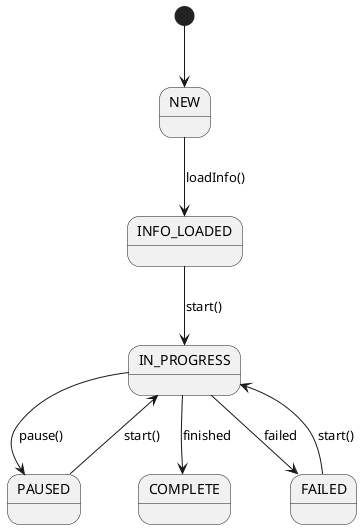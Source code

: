@startuml


[*] --> NEW
NEW --> INFO_LOADED: loadInfo()
INFO_LOADED --> IN_PROGRESS: start()
IN_PROGRESS --> PAUSED: pause()
PAUSED --> IN_PROGRESS: start()
IN_PROGRESS --> COMPLETE: finished
IN_PROGRESS --> FAILED: failed
FAILED --> IN_PROGRESS: start()



@enduml
